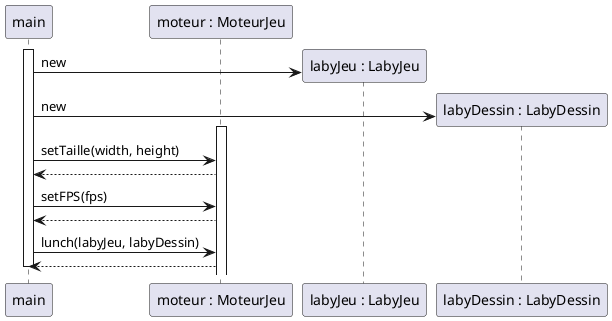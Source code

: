 @startuml
'https://plantuml.com/sequence-diagram

participant "main" as main
participant "moteur : MoteurJeu" as moteur
participant "labyJeu : LabyJeu" as labyJeu
participant "labyDessin : LabyDessin" as labyDessin

activate main
    create labyJeu
    main -> labyJeu: new
    create labyDessin
    main -> labyDessin: new
    activate moteur
    main -> moteur: setTaille(width, height)
    main <-- moteur
    main -> moteur: setFPS(fps)
    main <-- moteur
    main -> moteur : lunch(labyJeu, labyDessin)
    main <-- moteur
deactivate main

@enduml